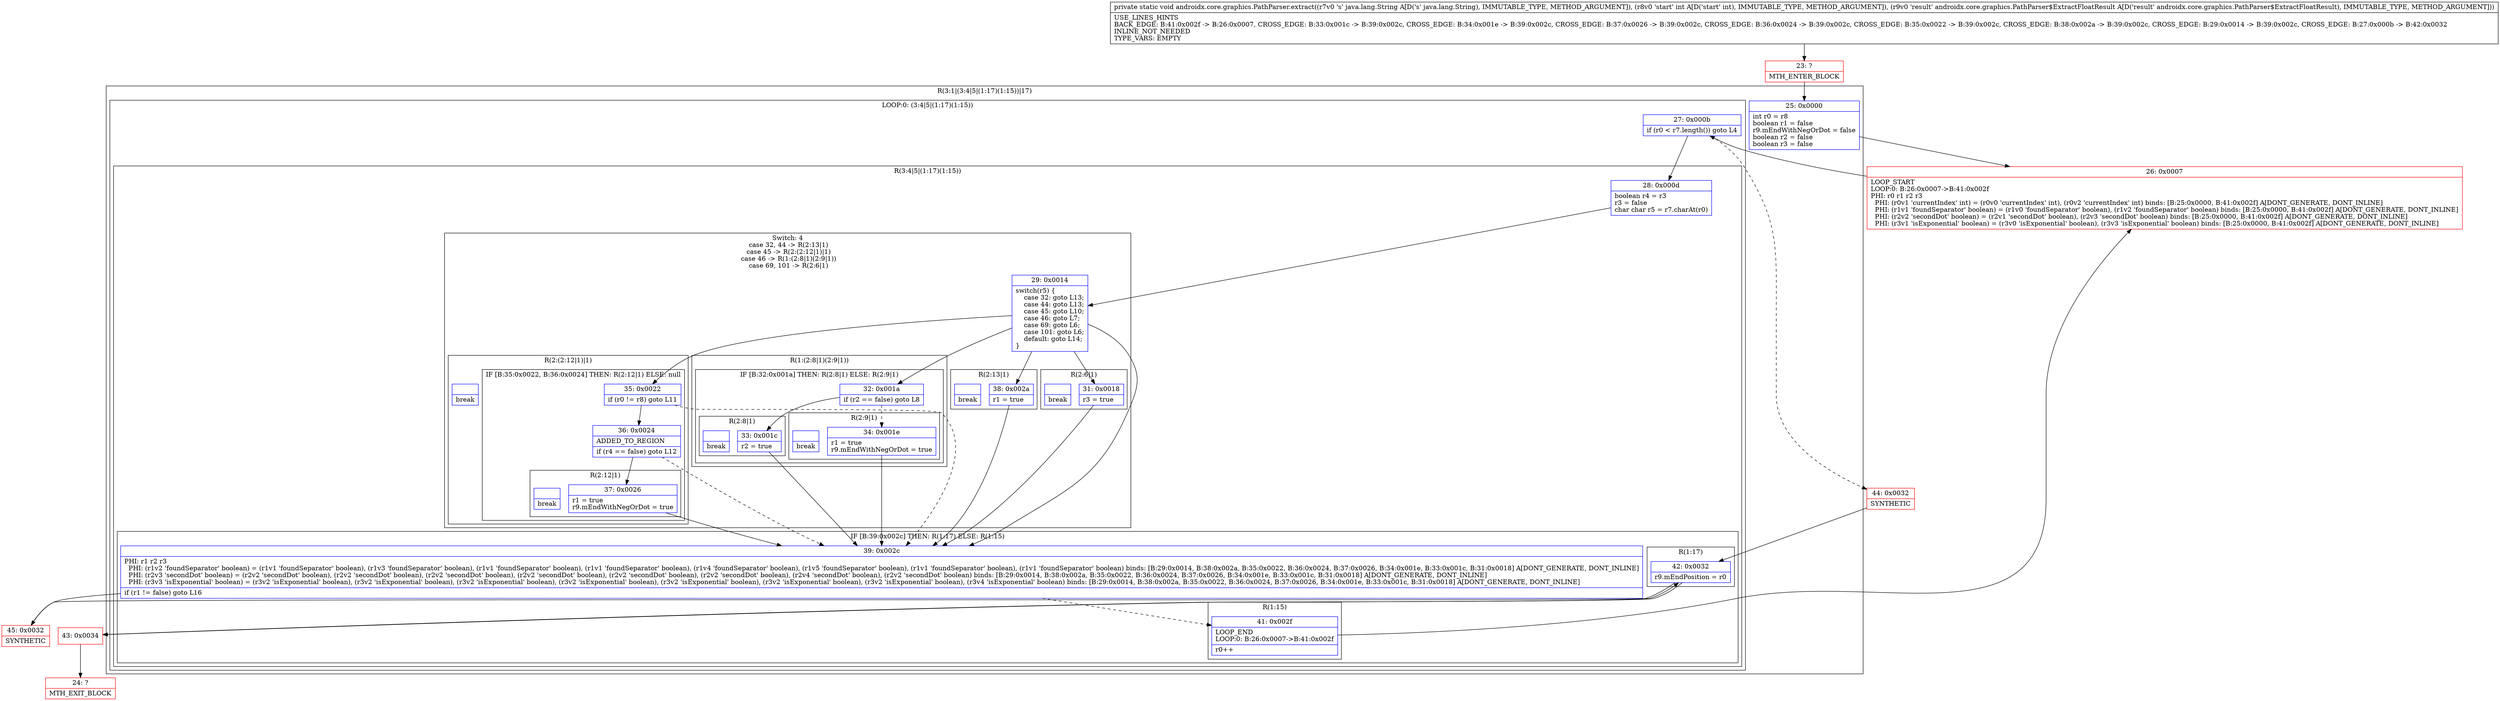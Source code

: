 digraph "CFG forandroidx.core.graphics.PathParser.extract(Ljava\/lang\/String;ILandroidx\/core\/graphics\/PathParser$ExtractFloatResult;)V" {
subgraph cluster_Region_625508433 {
label = "R(3:1|(3:4|5|(1:17)(1:15))|17)";
node [shape=record,color=blue];
Node_25 [shape=record,label="{25\:\ 0x0000|int r0 = r8\lboolean r1 = false\lr9.mEndWithNegOrDot = false\lboolean r2 = false\lboolean r3 = false\l}"];
subgraph cluster_LoopRegion_1350294588 {
label = "LOOP:0: (3:4|5|(1:17)(1:15))";
node [shape=record,color=blue];
Node_27 [shape=record,label="{27\:\ 0x000b|if (r0 \< r7.length()) goto L4\l}"];
subgraph cluster_Region_1976059841 {
label = "R(3:4|5|(1:17)(1:15))";
node [shape=record,color=blue];
Node_28 [shape=record,label="{28\:\ 0x000d|boolean r4 = r3\lr3 = false\lchar char r5 = r7.charAt(r0)\l}"];
subgraph cluster_SwitchRegion_1025416343 {
label = "Switch: 4
 case 32, 44 -> R(2:13|1)
 case 45 -> R(2:(2:12|1)|1)
 case 46 -> R(1:(2:8|1)(2:9|1))
 case 69, 101 -> R(2:6|1)";
node [shape=record,color=blue];
Node_29 [shape=record,label="{29\:\ 0x0014|switch(r5) \{\l    case 32: goto L13;\l    case 44: goto L13;\l    case 45: goto L10;\l    case 46: goto L7;\l    case 69: goto L6;\l    case 101: goto L6;\l    default: goto L14;\l\}\l}"];
subgraph cluster_Region_1455622478 {
label = "R(2:13|1)";
node [shape=record,color=blue];
Node_38 [shape=record,label="{38\:\ 0x002a|r1 = true\l}"];
Node_InsnContainer_1491497632 [shape=record,label="{|break\l}"];
}
subgraph cluster_Region_1716470759 {
label = "R(2:(2:12|1)|1)";
node [shape=record,color=blue];
subgraph cluster_IfRegion_342039329 {
label = "IF [B:35:0x0022, B:36:0x0024] THEN: R(2:12|1) ELSE: null";
node [shape=record,color=blue];
Node_35 [shape=record,label="{35\:\ 0x0022|if (r0 != r8) goto L11\l}"];
Node_36 [shape=record,label="{36\:\ 0x0024|ADDED_TO_REGION\l|if (r4 == false) goto L12\l}"];
subgraph cluster_Region_1635957272 {
label = "R(2:12|1)";
node [shape=record,color=blue];
Node_37 [shape=record,label="{37\:\ 0x0026|r1 = true\lr9.mEndWithNegOrDot = true\l}"];
Node_InsnContainer_644997828 [shape=record,label="{|break\l}"];
}
}
Node_InsnContainer_2111472934 [shape=record,label="{|break\l}"];
}
subgraph cluster_Region_381852495 {
label = "R(1:(2:8|1)(2:9|1))";
node [shape=record,color=blue];
subgraph cluster_IfRegion_1895341643 {
label = "IF [B:32:0x001a] THEN: R(2:8|1) ELSE: R(2:9|1)";
node [shape=record,color=blue];
Node_32 [shape=record,label="{32\:\ 0x001a|if (r2 == false) goto L8\l}"];
subgraph cluster_Region_73311906 {
label = "R(2:8|1)";
node [shape=record,color=blue];
Node_33 [shape=record,label="{33\:\ 0x001c|r2 = true\l}"];
Node_InsnContainer_168731147 [shape=record,label="{|break\l}"];
}
subgraph cluster_Region_1832128282 {
label = "R(2:9|1)";
node [shape=record,color=blue];
Node_34 [shape=record,label="{34\:\ 0x001e|r1 = true\lr9.mEndWithNegOrDot = true\l}"];
Node_InsnContainer_591398476 [shape=record,label="{|break\l}"];
}
}
}
subgraph cluster_Region_1039729553 {
label = "R(2:6|1)";
node [shape=record,color=blue];
Node_31 [shape=record,label="{31\:\ 0x0018|r3 = true\l}"];
Node_InsnContainer_177882295 [shape=record,label="{|break\l}"];
}
}
subgraph cluster_IfRegion_1251561414 {
label = "IF [B:39:0x002c] THEN: R(1:17) ELSE: R(1:15)";
node [shape=record,color=blue];
Node_39 [shape=record,label="{39\:\ 0x002c|PHI: r1 r2 r3 \l  PHI: (r1v2 'foundSeparator' boolean) = (r1v1 'foundSeparator' boolean), (r1v3 'foundSeparator' boolean), (r1v1 'foundSeparator' boolean), (r1v1 'foundSeparator' boolean), (r1v4 'foundSeparator' boolean), (r1v5 'foundSeparator' boolean), (r1v1 'foundSeparator' boolean), (r1v1 'foundSeparator' boolean) binds: [B:29:0x0014, B:38:0x002a, B:35:0x0022, B:36:0x0024, B:37:0x0026, B:34:0x001e, B:33:0x001c, B:31:0x0018] A[DONT_GENERATE, DONT_INLINE]\l  PHI: (r2v3 'secondDot' boolean) = (r2v2 'secondDot' boolean), (r2v2 'secondDot' boolean), (r2v2 'secondDot' boolean), (r2v2 'secondDot' boolean), (r2v2 'secondDot' boolean), (r2v2 'secondDot' boolean), (r2v4 'secondDot' boolean), (r2v2 'secondDot' boolean) binds: [B:29:0x0014, B:38:0x002a, B:35:0x0022, B:36:0x0024, B:37:0x0026, B:34:0x001e, B:33:0x001c, B:31:0x0018] A[DONT_GENERATE, DONT_INLINE]\l  PHI: (r3v3 'isExponential' boolean) = (r3v2 'isExponential' boolean), (r3v2 'isExponential' boolean), (r3v2 'isExponential' boolean), (r3v2 'isExponential' boolean), (r3v2 'isExponential' boolean), (r3v2 'isExponential' boolean), (r3v2 'isExponential' boolean), (r3v4 'isExponential' boolean) binds: [B:29:0x0014, B:38:0x002a, B:35:0x0022, B:36:0x0024, B:37:0x0026, B:34:0x001e, B:33:0x001c, B:31:0x0018] A[DONT_GENERATE, DONT_INLINE]\l|if (r1 != false) goto L16\l}"];
subgraph cluster_Region_444055469 {
label = "R(1:17)";
node [shape=record,color=blue];
Node_42 [shape=record,label="{42\:\ 0x0032|r9.mEndPosition = r0\l}"];
}
subgraph cluster_Region_1452498288 {
label = "R(1:15)";
node [shape=record,color=blue];
Node_41 [shape=record,label="{41\:\ 0x002f|LOOP_END\lLOOP:0: B:26:0x0007\-\>B:41:0x002f\l|r0++\l}"];
}
}
}
}
Node_42 [shape=record,label="{42\:\ 0x0032|r9.mEndPosition = r0\l}"];
}
Node_23 [shape=record,color=red,label="{23\:\ ?|MTH_ENTER_BLOCK\l}"];
Node_26 [shape=record,color=red,label="{26\:\ 0x0007|LOOP_START\lLOOP:0: B:26:0x0007\-\>B:41:0x002f\lPHI: r0 r1 r2 r3 \l  PHI: (r0v1 'currentIndex' int) = (r0v0 'currentIndex' int), (r0v2 'currentIndex' int) binds: [B:25:0x0000, B:41:0x002f] A[DONT_GENERATE, DONT_INLINE]\l  PHI: (r1v1 'foundSeparator' boolean) = (r1v0 'foundSeparator' boolean), (r1v2 'foundSeparator' boolean) binds: [B:25:0x0000, B:41:0x002f] A[DONT_GENERATE, DONT_INLINE]\l  PHI: (r2v2 'secondDot' boolean) = (r2v1 'secondDot' boolean), (r2v3 'secondDot' boolean) binds: [B:25:0x0000, B:41:0x002f] A[DONT_GENERATE, DONT_INLINE]\l  PHI: (r3v1 'isExponential' boolean) = (r3v0 'isExponential' boolean), (r3v3 'isExponential' boolean) binds: [B:25:0x0000, B:41:0x002f] A[DONT_GENERATE, DONT_INLINE]\l}"];
Node_45 [shape=record,color=red,label="{45\:\ 0x0032|SYNTHETIC\l}"];
Node_43 [shape=record,color=red,label="{43\:\ 0x0034}"];
Node_24 [shape=record,color=red,label="{24\:\ ?|MTH_EXIT_BLOCK\l}"];
Node_44 [shape=record,color=red,label="{44\:\ 0x0032|SYNTHETIC\l}"];
MethodNode[shape=record,label="{private static void androidx.core.graphics.PathParser.extract((r7v0 's' java.lang.String A[D('s' java.lang.String), IMMUTABLE_TYPE, METHOD_ARGUMENT]), (r8v0 'start' int A[D('start' int), IMMUTABLE_TYPE, METHOD_ARGUMENT]), (r9v0 'result' androidx.core.graphics.PathParser$ExtractFloatResult A[D('result' androidx.core.graphics.PathParser$ExtractFloatResult), IMMUTABLE_TYPE, METHOD_ARGUMENT]))  | USE_LINES_HINTS\lBACK_EDGE: B:41:0x002f \-\> B:26:0x0007, CROSS_EDGE: B:33:0x001c \-\> B:39:0x002c, CROSS_EDGE: B:34:0x001e \-\> B:39:0x002c, CROSS_EDGE: B:37:0x0026 \-\> B:39:0x002c, CROSS_EDGE: B:36:0x0024 \-\> B:39:0x002c, CROSS_EDGE: B:35:0x0022 \-\> B:39:0x002c, CROSS_EDGE: B:38:0x002a \-\> B:39:0x002c, CROSS_EDGE: B:29:0x0014 \-\> B:39:0x002c, CROSS_EDGE: B:27:0x000b \-\> B:42:0x0032\lINLINE_NOT_NEEDED\lTYPE_VARS: EMPTY\l}"];
MethodNode -> Node_23;Node_25 -> Node_26;
Node_27 -> Node_28;
Node_27 -> Node_44[style=dashed];
Node_28 -> Node_29;
Node_29 -> Node_31;
Node_29 -> Node_32;
Node_29 -> Node_35;
Node_29 -> Node_38;
Node_29 -> Node_39;
Node_38 -> Node_39;
Node_35 -> Node_36;
Node_35 -> Node_39[style=dashed];
Node_36 -> Node_37;
Node_36 -> Node_39[style=dashed];
Node_37 -> Node_39;
Node_32 -> Node_33;
Node_32 -> Node_34[style=dashed];
Node_33 -> Node_39;
Node_34 -> Node_39;
Node_31 -> Node_39;
Node_39 -> Node_41[style=dashed];
Node_39 -> Node_45;
Node_42 -> Node_43;
Node_41 -> Node_26;
Node_42 -> Node_43;
Node_23 -> Node_25;
Node_26 -> Node_27;
Node_45 -> Node_42;
Node_43 -> Node_24;
Node_44 -> Node_42;
}

